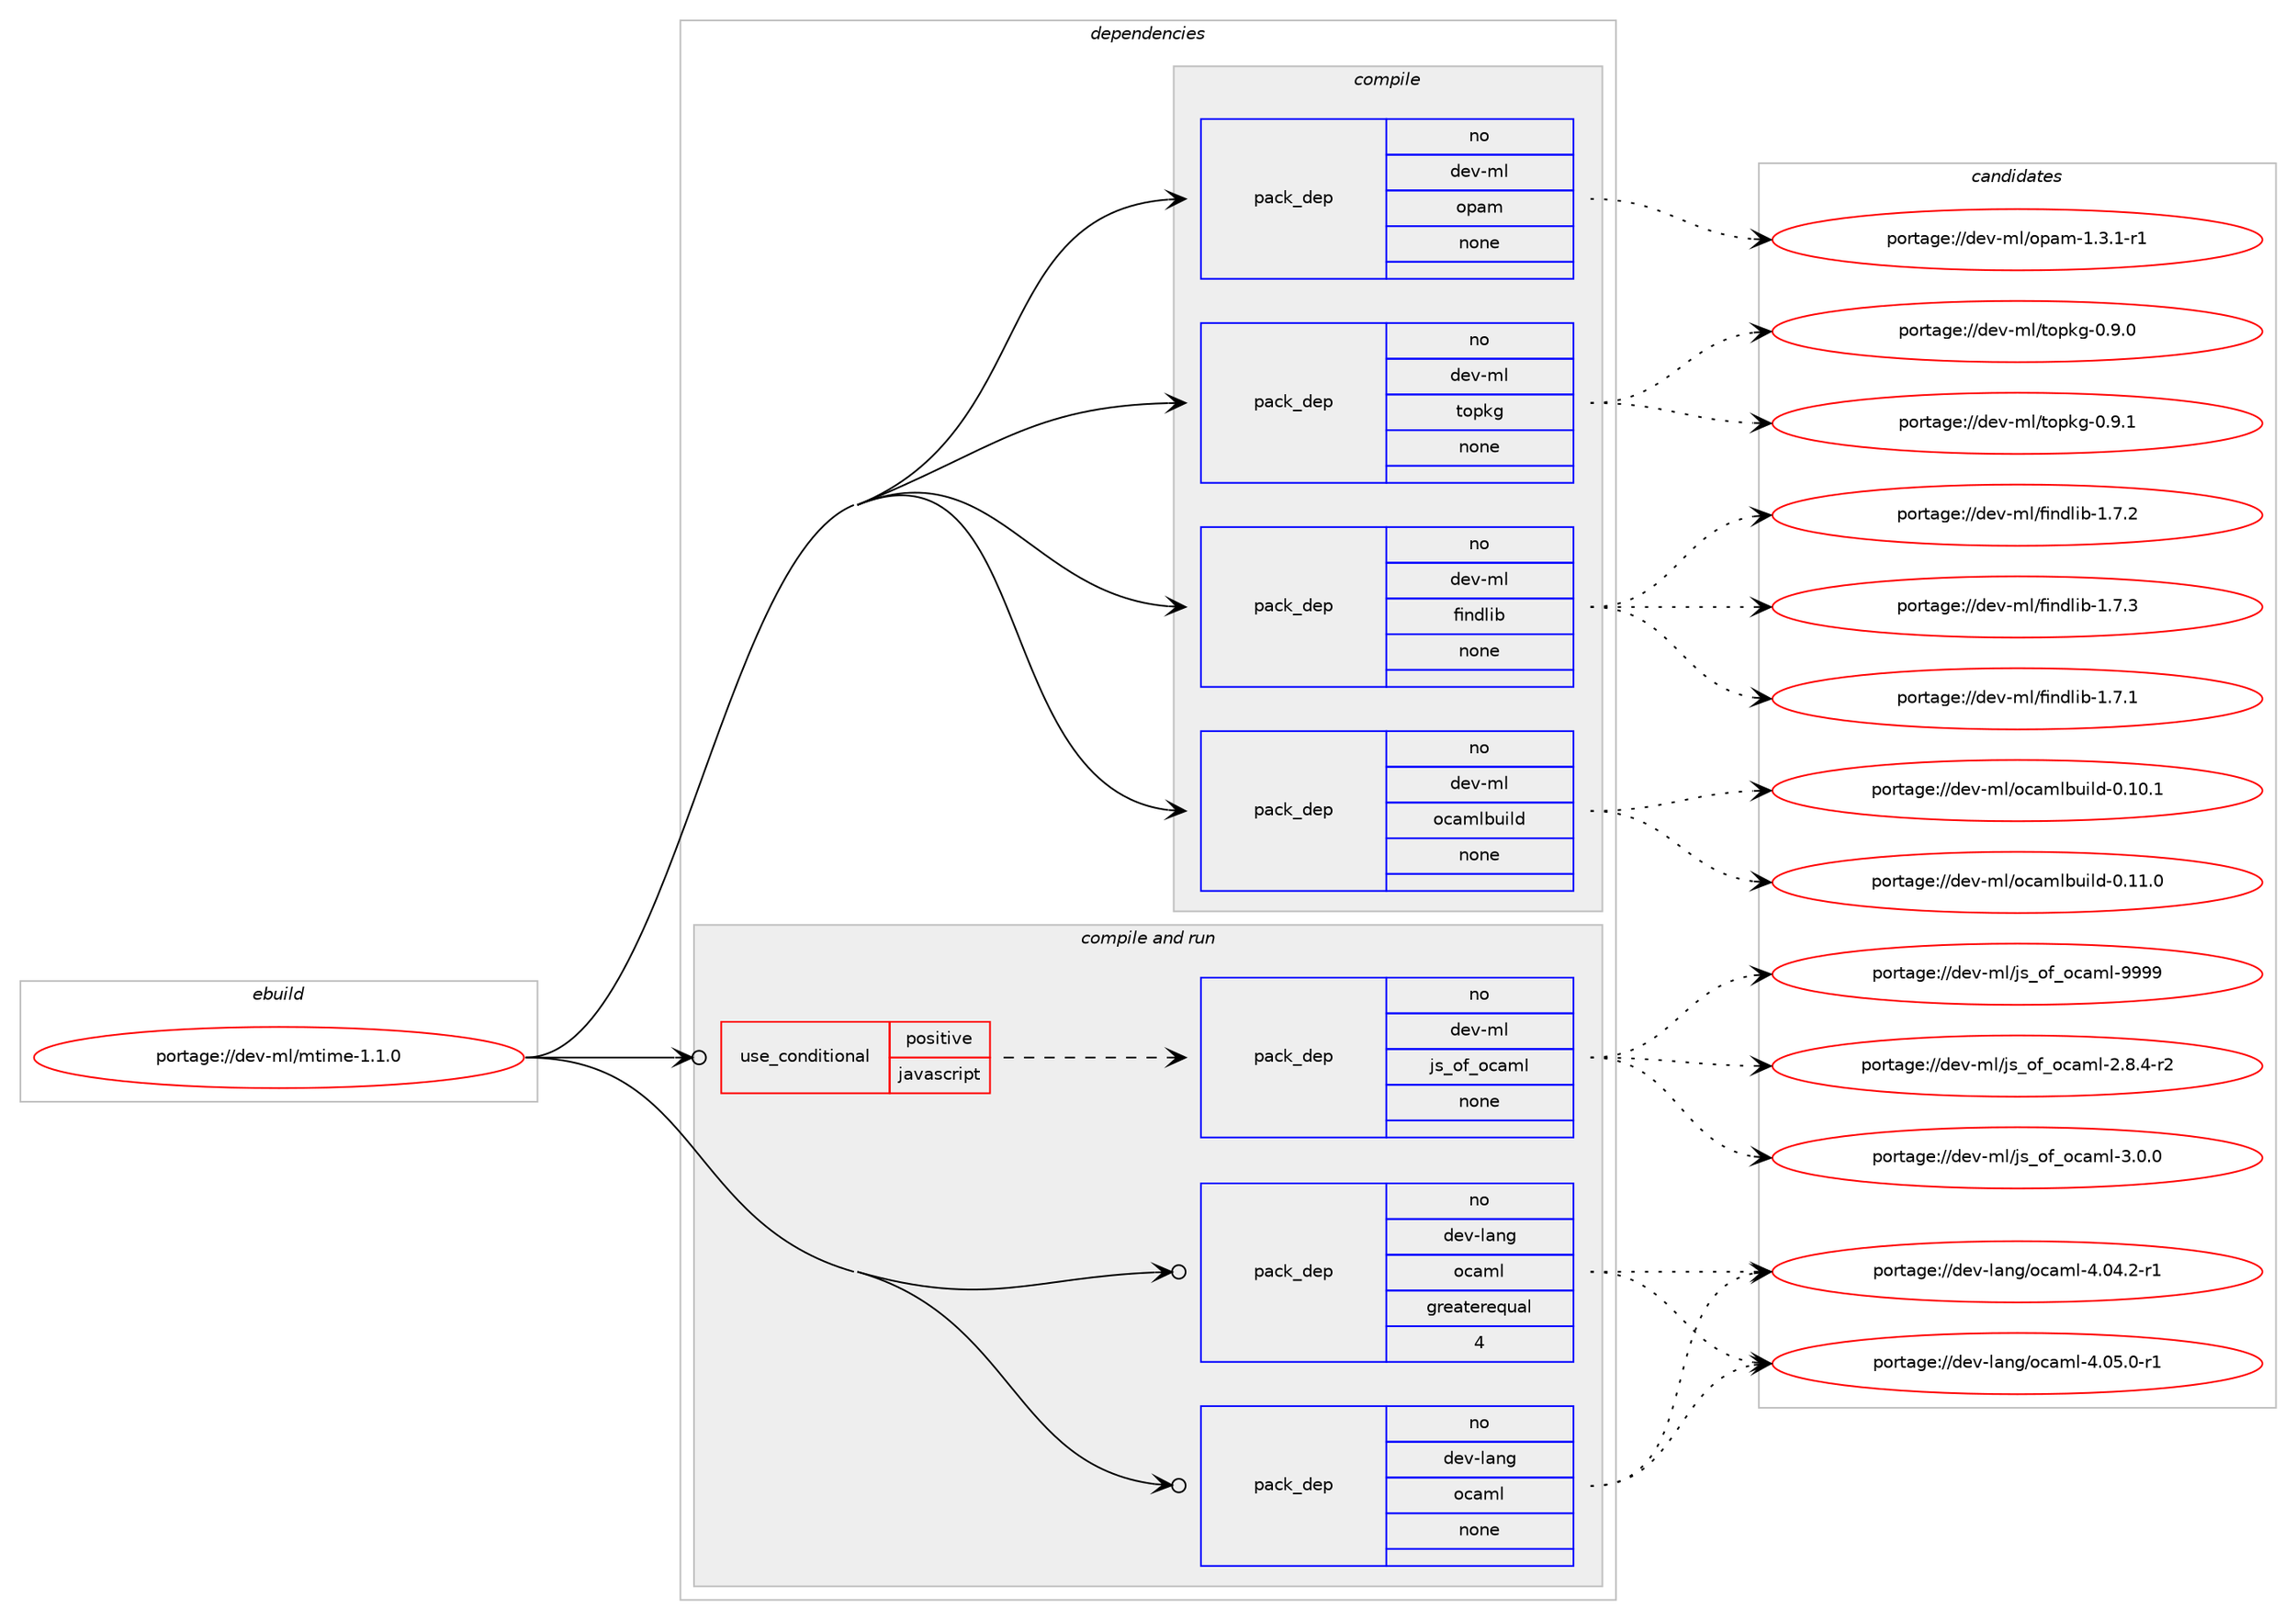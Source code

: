 digraph prolog {

# *************
# Graph options
# *************

newrank=true;
concentrate=true;
compound=true;
graph [rankdir=LR,fontname=Helvetica,fontsize=10,ranksep=1.5];#, ranksep=2.5, nodesep=0.2];
edge  [arrowhead=vee];
node  [fontname=Helvetica,fontsize=10];

# **********
# The ebuild
# **********

subgraph cluster_leftcol {
color=gray;
rank=same;
label=<<i>ebuild</i>>;
id [label="portage://dev-ml/mtime-1.1.0", color=red, width=4, href="../dev-ml/mtime-1.1.0.svg"];
}

# ****************
# The dependencies
# ****************

subgraph cluster_midcol {
color=gray;
label=<<i>dependencies</i>>;
subgraph cluster_compile {
fillcolor="#eeeeee";
style=filled;
label=<<i>compile</i>>;
subgraph pack81269 {
dependency106849 [label=<<TABLE BORDER="0" CELLBORDER="1" CELLSPACING="0" CELLPADDING="4" WIDTH="220"><TR><TD ROWSPAN="6" CELLPADDING="30">pack_dep</TD></TR><TR><TD WIDTH="110">no</TD></TR><TR><TD>dev-ml</TD></TR><TR><TD>findlib</TD></TR><TR><TD>none</TD></TR><TR><TD></TD></TR></TABLE>>, shape=none, color=blue];
}
id:e -> dependency106849:w [weight=20,style="solid",arrowhead="vee"];
subgraph pack81270 {
dependency106850 [label=<<TABLE BORDER="0" CELLBORDER="1" CELLSPACING="0" CELLPADDING="4" WIDTH="220"><TR><TD ROWSPAN="6" CELLPADDING="30">pack_dep</TD></TR><TR><TD WIDTH="110">no</TD></TR><TR><TD>dev-ml</TD></TR><TR><TD>ocamlbuild</TD></TR><TR><TD>none</TD></TR><TR><TD></TD></TR></TABLE>>, shape=none, color=blue];
}
id:e -> dependency106850:w [weight=20,style="solid",arrowhead="vee"];
subgraph pack81271 {
dependency106851 [label=<<TABLE BORDER="0" CELLBORDER="1" CELLSPACING="0" CELLPADDING="4" WIDTH="220"><TR><TD ROWSPAN="6" CELLPADDING="30">pack_dep</TD></TR><TR><TD WIDTH="110">no</TD></TR><TR><TD>dev-ml</TD></TR><TR><TD>opam</TD></TR><TR><TD>none</TD></TR><TR><TD></TD></TR></TABLE>>, shape=none, color=blue];
}
id:e -> dependency106851:w [weight=20,style="solid",arrowhead="vee"];
subgraph pack81272 {
dependency106852 [label=<<TABLE BORDER="0" CELLBORDER="1" CELLSPACING="0" CELLPADDING="4" WIDTH="220"><TR><TD ROWSPAN="6" CELLPADDING="30">pack_dep</TD></TR><TR><TD WIDTH="110">no</TD></TR><TR><TD>dev-ml</TD></TR><TR><TD>topkg</TD></TR><TR><TD>none</TD></TR><TR><TD></TD></TR></TABLE>>, shape=none, color=blue];
}
id:e -> dependency106852:w [weight=20,style="solid",arrowhead="vee"];
}
subgraph cluster_compileandrun {
fillcolor="#eeeeee";
style=filled;
label=<<i>compile and run</i>>;
subgraph cond22417 {
dependency106853 [label=<<TABLE BORDER="0" CELLBORDER="1" CELLSPACING="0" CELLPADDING="4"><TR><TD ROWSPAN="3" CELLPADDING="10">use_conditional</TD></TR><TR><TD>positive</TD></TR><TR><TD>javascript</TD></TR></TABLE>>, shape=none, color=red];
subgraph pack81273 {
dependency106854 [label=<<TABLE BORDER="0" CELLBORDER="1" CELLSPACING="0" CELLPADDING="4" WIDTH="220"><TR><TD ROWSPAN="6" CELLPADDING="30">pack_dep</TD></TR><TR><TD WIDTH="110">no</TD></TR><TR><TD>dev-ml</TD></TR><TR><TD>js_of_ocaml</TD></TR><TR><TD>none</TD></TR><TR><TD></TD></TR></TABLE>>, shape=none, color=blue];
}
dependency106853:e -> dependency106854:w [weight=20,style="dashed",arrowhead="vee"];
}
id:e -> dependency106853:w [weight=20,style="solid",arrowhead="odotvee"];
subgraph pack81274 {
dependency106855 [label=<<TABLE BORDER="0" CELLBORDER="1" CELLSPACING="0" CELLPADDING="4" WIDTH="220"><TR><TD ROWSPAN="6" CELLPADDING="30">pack_dep</TD></TR><TR><TD WIDTH="110">no</TD></TR><TR><TD>dev-lang</TD></TR><TR><TD>ocaml</TD></TR><TR><TD>greaterequal</TD></TR><TR><TD>4</TD></TR></TABLE>>, shape=none, color=blue];
}
id:e -> dependency106855:w [weight=20,style="solid",arrowhead="odotvee"];
subgraph pack81275 {
dependency106856 [label=<<TABLE BORDER="0" CELLBORDER="1" CELLSPACING="0" CELLPADDING="4" WIDTH="220"><TR><TD ROWSPAN="6" CELLPADDING="30">pack_dep</TD></TR><TR><TD WIDTH="110">no</TD></TR><TR><TD>dev-lang</TD></TR><TR><TD>ocaml</TD></TR><TR><TD>none</TD></TR><TR><TD></TD></TR></TABLE>>, shape=none, color=blue];
}
id:e -> dependency106856:w [weight=20,style="solid",arrowhead="odotvee"];
}
subgraph cluster_run {
fillcolor="#eeeeee";
style=filled;
label=<<i>run</i>>;
}
}

# **************
# The candidates
# **************

subgraph cluster_choices {
rank=same;
color=gray;
label=<<i>candidates</i>>;

subgraph choice81269 {
color=black;
nodesep=1;
choiceportage100101118451091084710210511010010810598454946554649 [label="portage://dev-ml/findlib-1.7.1", color=red, width=4,href="../dev-ml/findlib-1.7.1.svg"];
choiceportage100101118451091084710210511010010810598454946554650 [label="portage://dev-ml/findlib-1.7.2", color=red, width=4,href="../dev-ml/findlib-1.7.2.svg"];
choiceportage100101118451091084710210511010010810598454946554651 [label="portage://dev-ml/findlib-1.7.3", color=red, width=4,href="../dev-ml/findlib-1.7.3.svg"];
dependency106849:e -> choiceportage100101118451091084710210511010010810598454946554649:w [style=dotted,weight="100"];
dependency106849:e -> choiceportage100101118451091084710210511010010810598454946554650:w [style=dotted,weight="100"];
dependency106849:e -> choiceportage100101118451091084710210511010010810598454946554651:w [style=dotted,weight="100"];
}
subgraph choice81270 {
color=black;
nodesep=1;
choiceportage100101118451091084711199971091089811710510810045484649484649 [label="portage://dev-ml/ocamlbuild-0.10.1", color=red, width=4,href="../dev-ml/ocamlbuild-0.10.1.svg"];
choiceportage100101118451091084711199971091089811710510810045484649494648 [label="portage://dev-ml/ocamlbuild-0.11.0", color=red, width=4,href="../dev-ml/ocamlbuild-0.11.0.svg"];
dependency106850:e -> choiceportage100101118451091084711199971091089811710510810045484649484649:w [style=dotted,weight="100"];
dependency106850:e -> choiceportage100101118451091084711199971091089811710510810045484649494648:w [style=dotted,weight="100"];
}
subgraph choice81271 {
color=black;
nodesep=1;
choiceportage1001011184510910847111112971094549465146494511449 [label="portage://dev-ml/opam-1.3.1-r1", color=red, width=4,href="../dev-ml/opam-1.3.1-r1.svg"];
dependency106851:e -> choiceportage1001011184510910847111112971094549465146494511449:w [style=dotted,weight="100"];
}
subgraph choice81272 {
color=black;
nodesep=1;
choiceportage1001011184510910847116111112107103454846574648 [label="portage://dev-ml/topkg-0.9.0", color=red, width=4,href="../dev-ml/topkg-0.9.0.svg"];
choiceportage1001011184510910847116111112107103454846574649 [label="portage://dev-ml/topkg-0.9.1", color=red, width=4,href="../dev-ml/topkg-0.9.1.svg"];
dependency106852:e -> choiceportage1001011184510910847116111112107103454846574648:w [style=dotted,weight="100"];
dependency106852:e -> choiceportage1001011184510910847116111112107103454846574649:w [style=dotted,weight="100"];
}
subgraph choice81273 {
color=black;
nodesep=1;
choiceportage1001011184510910847106115951111029511199971091084550465646524511450 [label="portage://dev-ml/js_of_ocaml-2.8.4-r2", color=red, width=4,href="../dev-ml/js_of_ocaml-2.8.4-r2.svg"];
choiceportage100101118451091084710611595111102951119997109108455146484648 [label="portage://dev-ml/js_of_ocaml-3.0.0", color=red, width=4,href="../dev-ml/js_of_ocaml-3.0.0.svg"];
choiceportage1001011184510910847106115951111029511199971091084557575757 [label="portage://dev-ml/js_of_ocaml-9999", color=red, width=4,href="../dev-ml/js_of_ocaml-9999.svg"];
dependency106854:e -> choiceportage1001011184510910847106115951111029511199971091084550465646524511450:w [style=dotted,weight="100"];
dependency106854:e -> choiceportage100101118451091084710611595111102951119997109108455146484648:w [style=dotted,weight="100"];
dependency106854:e -> choiceportage1001011184510910847106115951111029511199971091084557575757:w [style=dotted,weight="100"];
}
subgraph choice81274 {
color=black;
nodesep=1;
choiceportage1001011184510897110103471119997109108455246485246504511449 [label="portage://dev-lang/ocaml-4.04.2-r1", color=red, width=4,href="../dev-lang/ocaml-4.04.2-r1.svg"];
choiceportage1001011184510897110103471119997109108455246485346484511449 [label="portage://dev-lang/ocaml-4.05.0-r1", color=red, width=4,href="../dev-lang/ocaml-4.05.0-r1.svg"];
dependency106855:e -> choiceportage1001011184510897110103471119997109108455246485246504511449:w [style=dotted,weight="100"];
dependency106855:e -> choiceportage1001011184510897110103471119997109108455246485346484511449:w [style=dotted,weight="100"];
}
subgraph choice81275 {
color=black;
nodesep=1;
choiceportage1001011184510897110103471119997109108455246485246504511449 [label="portage://dev-lang/ocaml-4.04.2-r1", color=red, width=4,href="../dev-lang/ocaml-4.04.2-r1.svg"];
choiceportage1001011184510897110103471119997109108455246485346484511449 [label="portage://dev-lang/ocaml-4.05.0-r1", color=red, width=4,href="../dev-lang/ocaml-4.05.0-r1.svg"];
dependency106856:e -> choiceportage1001011184510897110103471119997109108455246485246504511449:w [style=dotted,weight="100"];
dependency106856:e -> choiceportage1001011184510897110103471119997109108455246485346484511449:w [style=dotted,weight="100"];
}
}

}
